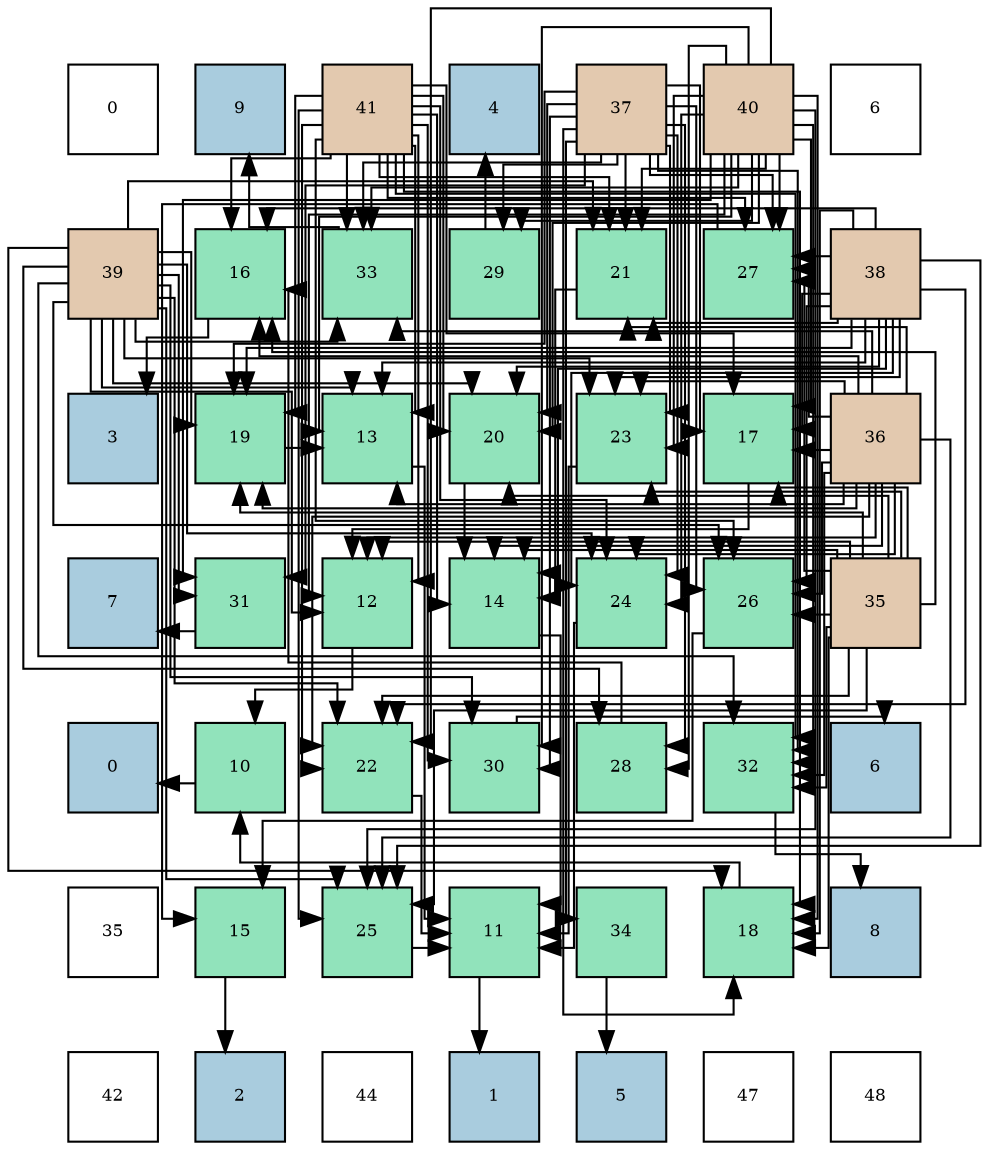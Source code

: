 digraph layout{
 rankdir=TB;
 splines=ortho;
 node [style=filled shape=square fixedsize=true width=0.6];
0[label="0", fontsize=8, fillcolor="#ffffff"];
1[label="9", fontsize=8, fillcolor="#a9ccde"];
2[label="41", fontsize=8, fillcolor="#e3c9af"];
3[label="4", fontsize=8, fillcolor="#a9ccde"];
4[label="37", fontsize=8, fillcolor="#e3c9af"];
5[label="40", fontsize=8, fillcolor="#e3c9af"];
6[label="6", fontsize=8, fillcolor="#ffffff"];
7[label="39", fontsize=8, fillcolor="#e3c9af"];
8[label="16", fontsize=8, fillcolor="#91e3bb"];
9[label="33", fontsize=8, fillcolor="#91e3bb"];
10[label="29", fontsize=8, fillcolor="#91e3bb"];
11[label="21", fontsize=8, fillcolor="#91e3bb"];
12[label="27", fontsize=8, fillcolor="#91e3bb"];
13[label="38", fontsize=8, fillcolor="#e3c9af"];
14[label="3", fontsize=8, fillcolor="#a9ccde"];
15[label="19", fontsize=8, fillcolor="#91e3bb"];
16[label="13", fontsize=8, fillcolor="#91e3bb"];
17[label="20", fontsize=8, fillcolor="#91e3bb"];
18[label="23", fontsize=8, fillcolor="#91e3bb"];
19[label="17", fontsize=8, fillcolor="#91e3bb"];
20[label="36", fontsize=8, fillcolor="#e3c9af"];
21[label="7", fontsize=8, fillcolor="#a9ccde"];
22[label="31", fontsize=8, fillcolor="#91e3bb"];
23[label="12", fontsize=8, fillcolor="#91e3bb"];
24[label="14", fontsize=8, fillcolor="#91e3bb"];
25[label="24", fontsize=8, fillcolor="#91e3bb"];
26[label="26", fontsize=8, fillcolor="#91e3bb"];
27[label="35", fontsize=8, fillcolor="#e3c9af"];
28[label="0", fontsize=8, fillcolor="#a9ccde"];
29[label="10", fontsize=8, fillcolor="#91e3bb"];
30[label="22", fontsize=8, fillcolor="#91e3bb"];
31[label="30", fontsize=8, fillcolor="#91e3bb"];
32[label="28", fontsize=8, fillcolor="#91e3bb"];
33[label="32", fontsize=8, fillcolor="#91e3bb"];
34[label="6", fontsize=8, fillcolor="#a9ccde"];
35[label="35", fontsize=8, fillcolor="#ffffff"];
36[label="15", fontsize=8, fillcolor="#91e3bb"];
37[label="25", fontsize=8, fillcolor="#91e3bb"];
38[label="11", fontsize=8, fillcolor="#91e3bb"];
39[label="34", fontsize=8, fillcolor="#91e3bb"];
40[label="18", fontsize=8, fillcolor="#91e3bb"];
41[label="8", fontsize=8, fillcolor="#a9ccde"];
42[label="42", fontsize=8, fillcolor="#ffffff"];
43[label="2", fontsize=8, fillcolor="#a9ccde"];
44[label="44", fontsize=8, fillcolor="#ffffff"];
45[label="1", fontsize=8, fillcolor="#a9ccde"];
46[label="5", fontsize=8, fillcolor="#a9ccde"];
47[label="47", fontsize=8, fillcolor="#ffffff"];
48[label="48", fontsize=8, fillcolor="#ffffff"];
edge [constraint=false, style=vis];29 -> 28;
38 -> 45;
23 -> 29;
16 -> 38;
24 -> 38;
36 -> 43;
8 -> 14;
19 -> 23;
40 -> 29;
15 -> 16;
17 -> 24;
11 -> 24;
30 -> 38;
18 -> 38;
25 -> 38;
37 -> 38;
26 -> 36;
12 -> 36;
32 -> 8;
10 -> 3;
31 -> 34;
22 -> 21;
33 -> 41;
9 -> 1;
39 -> 46;
27 -> 23;
27 -> 24;
27 -> 8;
27 -> 19;
27 -> 40;
27 -> 15;
27 -> 17;
27 -> 30;
27 -> 18;
27 -> 37;
27 -> 26;
27 -> 12;
27 -> 33;
20 -> 23;
20 -> 16;
20 -> 24;
20 -> 8;
20 -> 19;
20 -> 15;
20 -> 11;
20 -> 30;
20 -> 18;
20 -> 25;
20 -> 37;
20 -> 26;
20 -> 12;
20 -> 33;
20 -> 9;
4 -> 19;
4 -> 40;
4 -> 15;
4 -> 17;
4 -> 11;
4 -> 18;
4 -> 25;
4 -> 26;
4 -> 12;
4 -> 32;
4 -> 10;
4 -> 31;
4 -> 22;
4 -> 33;
4 -> 9;
4 -> 39;
13 -> 16;
13 -> 24;
13 -> 8;
13 -> 19;
13 -> 40;
13 -> 15;
13 -> 17;
13 -> 11;
13 -> 30;
13 -> 18;
13 -> 25;
13 -> 37;
13 -> 26;
13 -> 12;
7 -> 23;
7 -> 16;
7 -> 40;
7 -> 15;
7 -> 17;
7 -> 11;
7 -> 30;
7 -> 18;
7 -> 25;
7 -> 37;
7 -> 26;
7 -> 32;
7 -> 31;
7 -> 22;
7 -> 33;
7 -> 9;
5 -> 23;
5 -> 16;
5 -> 19;
5 -> 40;
5 -> 17;
5 -> 11;
5 -> 30;
5 -> 18;
5 -> 25;
5 -> 37;
5 -> 12;
5 -> 32;
5 -> 10;
5 -> 31;
5 -> 22;
5 -> 33;
5 -> 9;
2 -> 23;
2 -> 16;
2 -> 24;
2 -> 8;
2 -> 19;
2 -> 40;
2 -> 15;
2 -> 17;
2 -> 11;
2 -> 30;
2 -> 25;
2 -> 37;
2 -> 26;
2 -> 12;
2 -> 31;
2 -> 33;
2 -> 9;
edge [constraint=true, style=invis];
0 -> 7 -> 14 -> 21 -> 28 -> 35 -> 42;
1 -> 8 -> 15 -> 22 -> 29 -> 36 -> 43;
2 -> 9 -> 16 -> 23 -> 30 -> 37 -> 44;
3 -> 10 -> 17 -> 24 -> 31 -> 38 -> 45;
4 -> 11 -> 18 -> 25 -> 32 -> 39 -> 46;
5 -> 12 -> 19 -> 26 -> 33 -> 40 -> 47;
6 -> 13 -> 20 -> 27 -> 34 -> 41 -> 48;
rank = same {0 -> 1 -> 2 -> 3 -> 4 -> 5 -> 6};
rank = same {7 -> 8 -> 9 -> 10 -> 11 -> 12 -> 13};
rank = same {14 -> 15 -> 16 -> 17 -> 18 -> 19 -> 20};
rank = same {21 -> 22 -> 23 -> 24 -> 25 -> 26 -> 27};
rank = same {28 -> 29 -> 30 -> 31 -> 32 -> 33 -> 34};
rank = same {35 -> 36 -> 37 -> 38 -> 39 -> 40 -> 41};
rank = same {42 -> 43 -> 44 -> 45 -> 46 -> 47 -> 48};
}